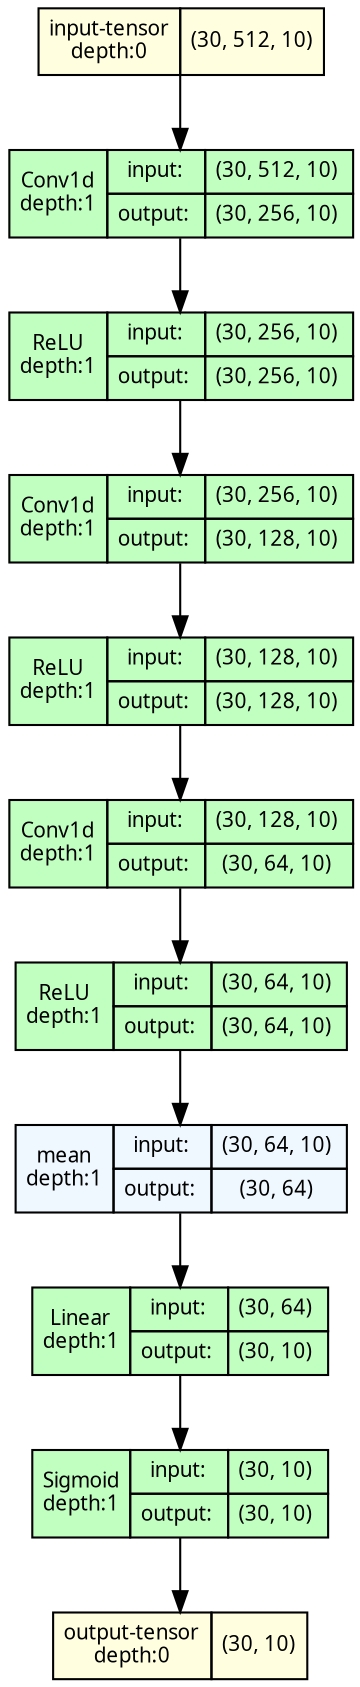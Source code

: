 strict digraph final_conv_select_net {
	graph [ordering=in rankdir=TB size="12.0,12.0"]
	node [align=left fontname="Linux libertine" fontsize=10 height=0.2 margin=0 ranksep=0.1 shape=plaintext style=filled]
	edge [fontsize=10]
	0 [label=<
                    <TABLE BORDER="0" CELLBORDER="1"
                    CELLSPACING="0" CELLPADDING="4">
                        <TR><TD>input-tensor<BR/>depth:0</TD><TD>(30, 512, 10)</TD></TR>
                    </TABLE>> fillcolor=lightyellow]
	1 [label=<
                    <TABLE BORDER="0" CELLBORDER="1"
                    CELLSPACING="0" CELLPADDING="4">
                    <TR>
                        <TD ROWSPAN="2">Conv1d<BR/>depth:1</TD>
                        <TD COLSPAN="2">input:</TD>
                        <TD COLSPAN="2">(30, 512, 10) </TD>
                    </TR>
                    <TR>
                        <TD COLSPAN="2">output: </TD>
                        <TD COLSPAN="2">(30, 256, 10) </TD>
                    </TR>
                    </TABLE>> fillcolor=darkseagreen1]
	2 [label=<
                    <TABLE BORDER="0" CELLBORDER="1"
                    CELLSPACING="0" CELLPADDING="4">
                    <TR>
                        <TD ROWSPAN="2">ReLU<BR/>depth:1</TD>
                        <TD COLSPAN="2">input:</TD>
                        <TD COLSPAN="2">(30, 256, 10) </TD>
                    </TR>
                    <TR>
                        <TD COLSPAN="2">output: </TD>
                        <TD COLSPAN="2">(30, 256, 10) </TD>
                    </TR>
                    </TABLE>> fillcolor=darkseagreen1]
	3 [label=<
                    <TABLE BORDER="0" CELLBORDER="1"
                    CELLSPACING="0" CELLPADDING="4">
                    <TR>
                        <TD ROWSPAN="2">Conv1d<BR/>depth:1</TD>
                        <TD COLSPAN="2">input:</TD>
                        <TD COLSPAN="2">(30, 256, 10) </TD>
                    </TR>
                    <TR>
                        <TD COLSPAN="2">output: </TD>
                        <TD COLSPAN="2">(30, 128, 10) </TD>
                    </TR>
                    </TABLE>> fillcolor=darkseagreen1]
	4 [label=<
                    <TABLE BORDER="0" CELLBORDER="1"
                    CELLSPACING="0" CELLPADDING="4">
                    <TR>
                        <TD ROWSPAN="2">ReLU<BR/>depth:1</TD>
                        <TD COLSPAN="2">input:</TD>
                        <TD COLSPAN="2">(30, 128, 10) </TD>
                    </TR>
                    <TR>
                        <TD COLSPAN="2">output: </TD>
                        <TD COLSPAN="2">(30, 128, 10) </TD>
                    </TR>
                    </TABLE>> fillcolor=darkseagreen1]
	5 [label=<
                    <TABLE BORDER="0" CELLBORDER="1"
                    CELLSPACING="0" CELLPADDING="4">
                    <TR>
                        <TD ROWSPAN="2">Conv1d<BR/>depth:1</TD>
                        <TD COLSPAN="2">input:</TD>
                        <TD COLSPAN="2">(30, 128, 10) </TD>
                    </TR>
                    <TR>
                        <TD COLSPAN="2">output: </TD>
                        <TD COLSPAN="2">(30, 64, 10) </TD>
                    </TR>
                    </TABLE>> fillcolor=darkseagreen1]
	6 [label=<
                    <TABLE BORDER="0" CELLBORDER="1"
                    CELLSPACING="0" CELLPADDING="4">
                    <TR>
                        <TD ROWSPAN="2">ReLU<BR/>depth:1</TD>
                        <TD COLSPAN="2">input:</TD>
                        <TD COLSPAN="2">(30, 64, 10) </TD>
                    </TR>
                    <TR>
                        <TD COLSPAN="2">output: </TD>
                        <TD COLSPAN="2">(30, 64, 10) </TD>
                    </TR>
                    </TABLE>> fillcolor=darkseagreen1]
	7 [label=<
                    <TABLE BORDER="0" CELLBORDER="1"
                    CELLSPACING="0" CELLPADDING="4">
                    <TR>
                        <TD ROWSPAN="2">mean<BR/>depth:1</TD>
                        <TD COLSPAN="2">input:</TD>
                        <TD COLSPAN="2">(30, 64, 10) </TD>
                    </TR>
                    <TR>
                        <TD COLSPAN="2">output: </TD>
                        <TD COLSPAN="2">(30, 64) </TD>
                    </TR>
                    </TABLE>> fillcolor=aliceblue]
	8 [label=<
                    <TABLE BORDER="0" CELLBORDER="1"
                    CELLSPACING="0" CELLPADDING="4">
                    <TR>
                        <TD ROWSPAN="2">Linear<BR/>depth:1</TD>
                        <TD COLSPAN="2">input:</TD>
                        <TD COLSPAN="2">(30, 64) </TD>
                    </TR>
                    <TR>
                        <TD COLSPAN="2">output: </TD>
                        <TD COLSPAN="2">(30, 10) </TD>
                    </TR>
                    </TABLE>> fillcolor=darkseagreen1]
	9 [label=<
                    <TABLE BORDER="0" CELLBORDER="1"
                    CELLSPACING="0" CELLPADDING="4">
                    <TR>
                        <TD ROWSPAN="2">Sigmoid<BR/>depth:1</TD>
                        <TD COLSPAN="2">input:</TD>
                        <TD COLSPAN="2">(30, 10) </TD>
                    </TR>
                    <TR>
                        <TD COLSPAN="2">output: </TD>
                        <TD COLSPAN="2">(30, 10) </TD>
                    </TR>
                    </TABLE>> fillcolor=darkseagreen1]
	10 [label=<
                    <TABLE BORDER="0" CELLBORDER="1"
                    CELLSPACING="0" CELLPADDING="4">
                        <TR><TD>output-tensor<BR/>depth:0</TD><TD>(30, 10)</TD></TR>
                    </TABLE>> fillcolor=lightyellow]
	0 -> 1
	1 -> 2
	2 -> 3
	3 -> 4
	4 -> 5
	5 -> 6
	6 -> 7
	7 -> 8
	8 -> 9
	9 -> 10
}
